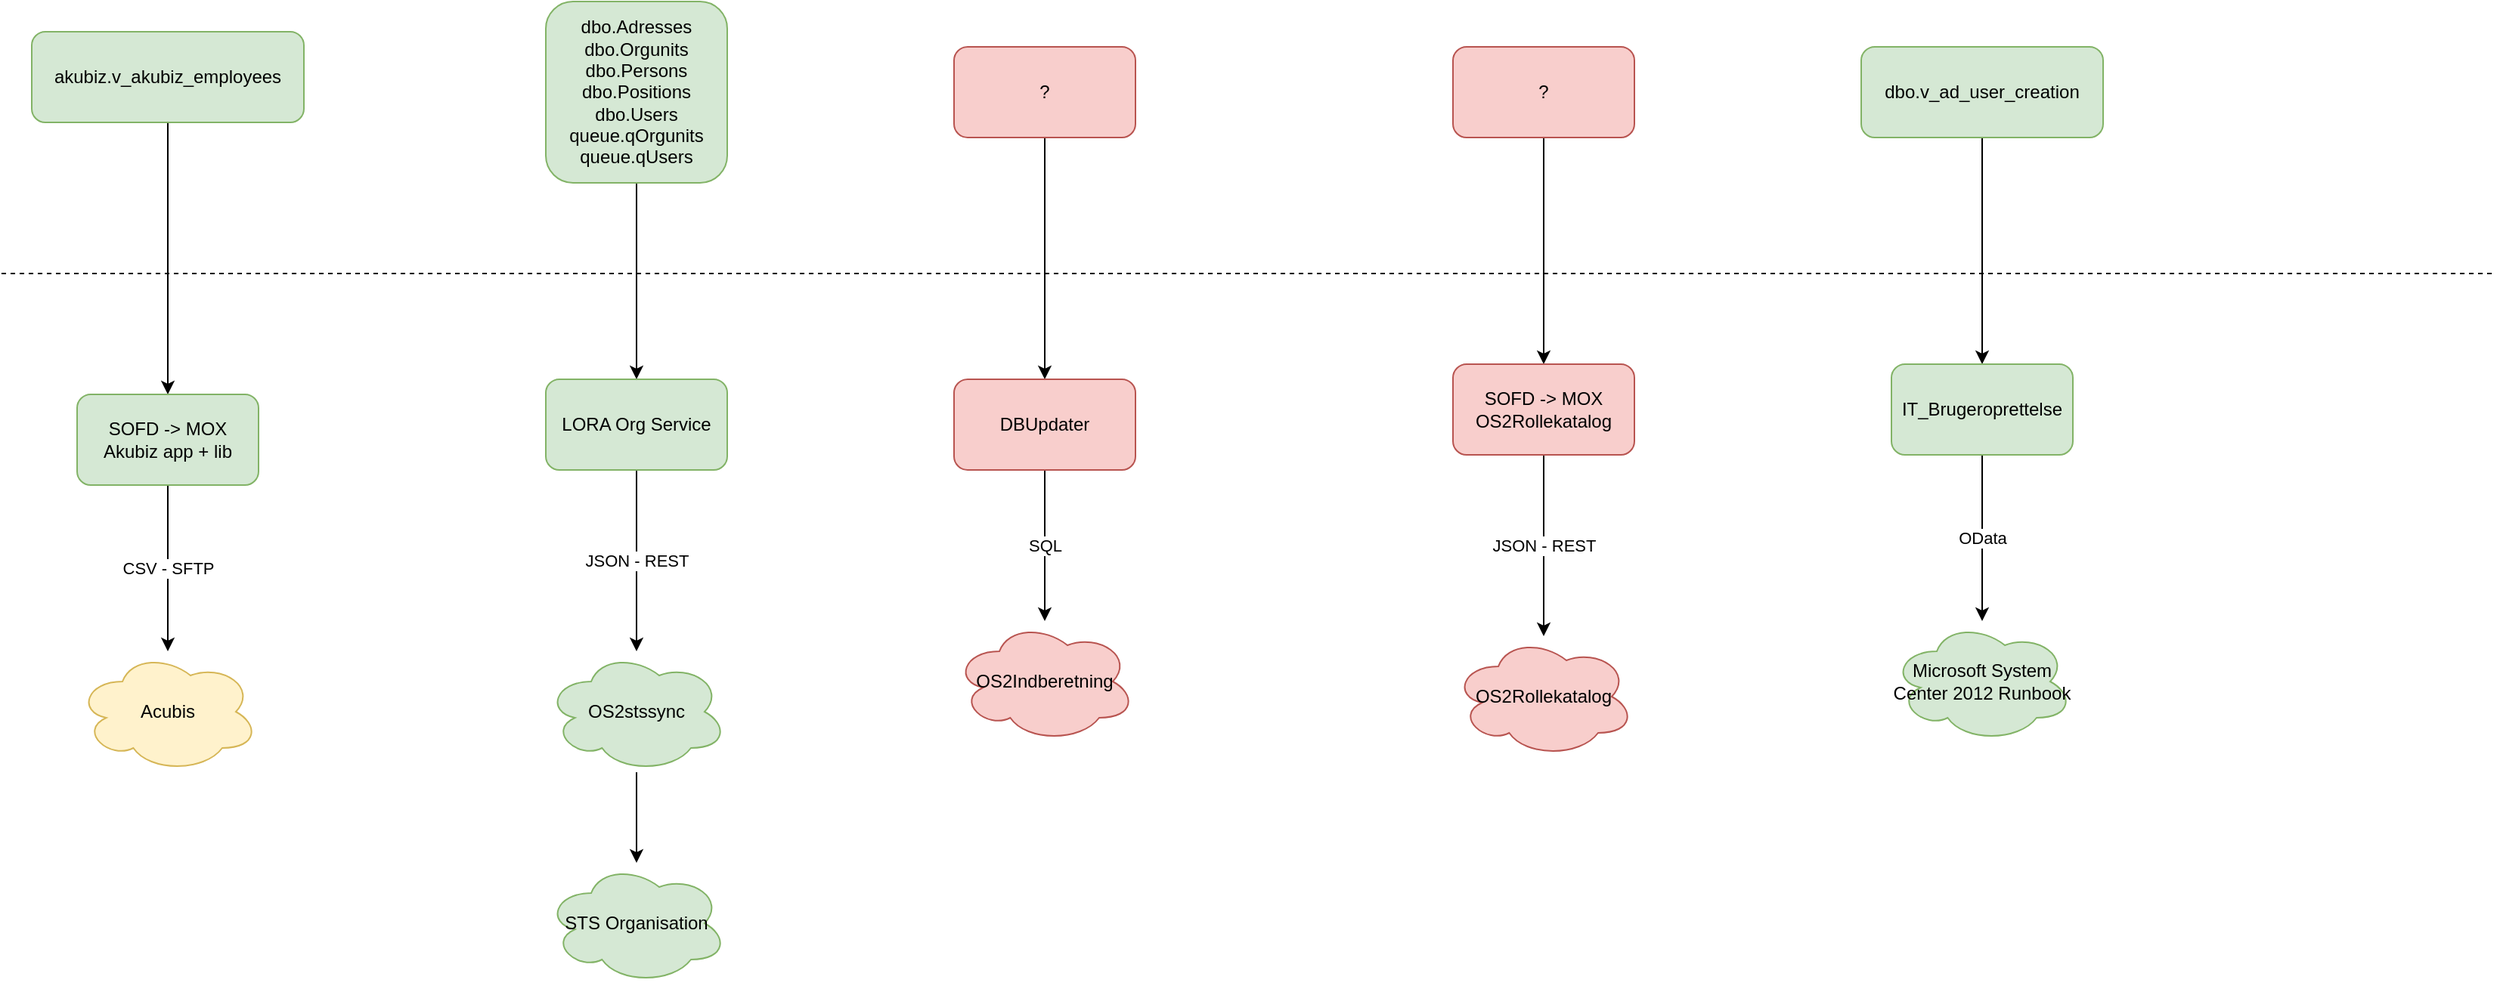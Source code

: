 <mxfile version="10.7.9" type="github"><diagram id="KG_Ls5Qf2pqGlYbRwUBB" name="Page-1"><mxGraphModel dx="1394" dy="771" grid="1" gridSize="10" guides="1" tooltips="1" connect="1" arrows="1" fold="1" page="1" pageScale="1" pageWidth="827" pageHeight="1169" math="0" shadow="0"><root><mxCell id="0"/><mxCell id="1" parent="0"/><mxCell id="2UKlJRxyJHeMJeI0KMfv-2" value="" style="endArrow=none;dashed=1;html=1;" edge="1" parent="1"><mxGeometry width="50" height="50" relative="1" as="geometry"><mxPoint y="200" as="sourcePoint"/><mxPoint x="1650" y="200" as="targetPoint"/></mxGeometry></mxCell><mxCell id="2UKlJRxyJHeMJeI0KMfv-4" value="Acubis" style="ellipse;shape=cloud;whiteSpace=wrap;html=1;fillColor=#fff2cc;strokeColor=#d6b656;" vertex="1" parent="1"><mxGeometry x="50" y="450" width="120" height="80" as="geometry"/></mxCell><mxCell id="2UKlJRxyJHeMJeI0KMfv-8" style="edgeStyle=orthogonalEdgeStyle;rounded=0;orthogonalLoop=1;jettySize=auto;html=1;" edge="1" parent="1" source="2UKlJRxyJHeMJeI0KMfv-5" target="2UKlJRxyJHeMJeI0KMfv-7"><mxGeometry relative="1" as="geometry"/></mxCell><mxCell id="2UKlJRxyJHeMJeI0KMfv-5" value="akubiz.v_akubiz_employees" style="rounded=1;whiteSpace=wrap;html=1;fillColor=#d5e8d4;strokeColor=#82b366;" vertex="1" parent="1"><mxGeometry x="20" y="40" width="180" height="60" as="geometry"/></mxCell><mxCell id="2UKlJRxyJHeMJeI0KMfv-9" value="CSV - SFTP" style="edgeStyle=orthogonalEdgeStyle;rounded=0;orthogonalLoop=1;jettySize=auto;html=1;" edge="1" parent="1" source="2UKlJRxyJHeMJeI0KMfv-7" target="2UKlJRxyJHeMJeI0KMfv-4"><mxGeometry relative="1" as="geometry"/></mxCell><mxCell id="2UKlJRxyJHeMJeI0KMfv-7" value="&lt;div&gt;SOFD -&amp;gt; MOX&lt;/div&gt;&lt;div&gt;Akubiz app + lib&lt;br&gt;&lt;/div&gt;" style="rounded=1;whiteSpace=wrap;html=1;fillColor=#d5e8d4;strokeColor=#82b366;" vertex="1" parent="1"><mxGeometry x="50" y="280" width="120" height="60" as="geometry"/></mxCell><mxCell id="2UKlJRxyJHeMJeI0KMfv-14" style="edgeStyle=orthogonalEdgeStyle;rounded=0;orthogonalLoop=1;jettySize=auto;html=1;" edge="1" parent="1" source="2UKlJRxyJHeMJeI0KMfv-10" target="2UKlJRxyJHeMJeI0KMfv-13"><mxGeometry relative="1" as="geometry"/></mxCell><mxCell id="2UKlJRxyJHeMJeI0KMfv-10" value="&lt;div&gt;dbo.Adresses&lt;/div&gt;&lt;div&gt;dbo.Orgunits&lt;/div&gt;&lt;div&gt;dbo.Persons&lt;/div&gt;&lt;div&gt;dbo.Positions&lt;/div&gt;&lt;div&gt;dbo.Users&lt;/div&gt;&lt;div&gt;queue.qOrgunits&lt;/div&gt;&lt;div&gt;queue.qUsers&lt;br&gt;&lt;/div&gt;" style="rounded=1;whiteSpace=wrap;html=1;fillColor=#d5e8d4;strokeColor=#82b366;" vertex="1" parent="1"><mxGeometry x="360" y="20" width="120" height="120" as="geometry"/></mxCell><mxCell id="2UKlJRxyJHeMJeI0KMfv-17" style="edgeStyle=orthogonalEdgeStyle;rounded=0;orthogonalLoop=1;jettySize=auto;html=1;" edge="1" parent="1" source="2UKlJRxyJHeMJeI0KMfv-12" target="2UKlJRxyJHeMJeI0KMfv-16"><mxGeometry relative="1" as="geometry"/></mxCell><mxCell id="2UKlJRxyJHeMJeI0KMfv-12" value="OS2stssync" style="ellipse;shape=cloud;whiteSpace=wrap;html=1;fillColor=#d5e8d4;strokeColor=#82b366;" vertex="1" parent="1"><mxGeometry x="360" y="450" width="120" height="80" as="geometry"/></mxCell><mxCell id="2UKlJRxyJHeMJeI0KMfv-15" value="JSON - REST" style="edgeStyle=orthogonalEdgeStyle;rounded=0;orthogonalLoop=1;jettySize=auto;html=1;" edge="1" parent="1" source="2UKlJRxyJHeMJeI0KMfv-13" target="2UKlJRxyJHeMJeI0KMfv-12"><mxGeometry relative="1" as="geometry"/></mxCell><mxCell id="2UKlJRxyJHeMJeI0KMfv-13" value="LORA Org Service" style="rounded=1;whiteSpace=wrap;html=1;fillColor=#d5e8d4;strokeColor=#82b366;" vertex="1" parent="1"><mxGeometry x="360" y="270" width="120" height="60" as="geometry"/></mxCell><mxCell id="2UKlJRxyJHeMJeI0KMfv-16" value="STS Organisation" style="ellipse;shape=cloud;whiteSpace=wrap;html=1;fillColor=#d5e8d4;strokeColor=#82b366;" vertex="1" parent="1"><mxGeometry x="360" y="590" width="120" height="80" as="geometry"/></mxCell><mxCell id="2UKlJRxyJHeMJeI0KMfv-20" style="edgeStyle=orthogonalEdgeStyle;rounded=0;orthogonalLoop=1;jettySize=auto;html=1;" edge="1" parent="1" source="2UKlJRxyJHeMJeI0KMfv-18" target="2UKlJRxyJHeMJeI0KMfv-19"><mxGeometry relative="1" as="geometry"/></mxCell><mxCell id="2UKlJRxyJHeMJeI0KMfv-18" value="?" style="rounded=1;whiteSpace=wrap;html=1;fillColor=#f8cecc;strokeColor=#b85450;" vertex="1" parent="1"><mxGeometry x="630" y="50" width="120" height="60" as="geometry"/></mxCell><mxCell id="2UKlJRxyJHeMJeI0KMfv-22" value="SQL" style="edgeStyle=orthogonalEdgeStyle;rounded=0;orthogonalLoop=1;jettySize=auto;html=1;" edge="1" parent="1" source="2UKlJRxyJHeMJeI0KMfv-19" target="2UKlJRxyJHeMJeI0KMfv-21"><mxGeometry relative="1" as="geometry"/></mxCell><mxCell id="2UKlJRxyJHeMJeI0KMfv-19" value="DBUpdater" style="rounded=1;whiteSpace=wrap;html=1;fillColor=#f8cecc;strokeColor=#b85450;" vertex="1" parent="1"><mxGeometry x="630" y="270" width="120" height="60" as="geometry"/></mxCell><mxCell id="2UKlJRxyJHeMJeI0KMfv-21" value="OS2Indberetning" style="ellipse;shape=cloud;whiteSpace=wrap;html=1;fillColor=#f8cecc;strokeColor=#b85450;" vertex="1" parent="1"><mxGeometry x="630" y="430" width="120" height="80" as="geometry"/></mxCell><mxCell id="2UKlJRxyJHeMJeI0KMfv-26" style="edgeStyle=orthogonalEdgeStyle;rounded=0;orthogonalLoop=1;jettySize=auto;html=1;" edge="1" parent="1" source="2UKlJRxyJHeMJeI0KMfv-24" target="2UKlJRxyJHeMJeI0KMfv-25"><mxGeometry relative="1" as="geometry"/></mxCell><mxCell id="2UKlJRxyJHeMJeI0KMfv-24" value="?" style="rounded=1;whiteSpace=wrap;html=1;fillColor=#f8cecc;strokeColor=#b85450;" vertex="1" parent="1"><mxGeometry x="960" y="50" width="120" height="60" as="geometry"/></mxCell><mxCell id="2UKlJRxyJHeMJeI0KMfv-28" value="JSON - REST" style="edgeStyle=orthogonalEdgeStyle;rounded=0;orthogonalLoop=1;jettySize=auto;html=1;" edge="1" parent="1" source="2UKlJRxyJHeMJeI0KMfv-25" target="2UKlJRxyJHeMJeI0KMfv-27"><mxGeometry relative="1" as="geometry"/></mxCell><mxCell id="2UKlJRxyJHeMJeI0KMfv-25" value="&lt;div&gt;SOFD -&amp;gt; MOX&lt;/div&gt;&lt;div&gt;OS2Rollekatalog&lt;br&gt;&lt;/div&gt;" style="rounded=1;whiteSpace=wrap;html=1;fillColor=#f8cecc;strokeColor=#b85450;" vertex="1" parent="1"><mxGeometry x="960" y="260" width="120" height="60" as="geometry"/></mxCell><mxCell id="2UKlJRxyJHeMJeI0KMfv-27" value="OS2Rollekatalog" style="ellipse;shape=cloud;whiteSpace=wrap;html=1;fillColor=#f8cecc;strokeColor=#b85450;" vertex="1" parent="1"><mxGeometry x="960" y="440" width="120" height="80" as="geometry"/></mxCell><mxCell id="2UKlJRxyJHeMJeI0KMfv-31" style="edgeStyle=orthogonalEdgeStyle;rounded=0;orthogonalLoop=1;jettySize=auto;html=1;" edge="1" parent="1" source="2UKlJRxyJHeMJeI0KMfv-29" target="2UKlJRxyJHeMJeI0KMfv-30"><mxGeometry relative="1" as="geometry"/></mxCell><mxCell id="2UKlJRxyJHeMJeI0KMfv-29" value="dbo.v_ad_user_creation" style="rounded=1;whiteSpace=wrap;html=1;fillColor=#d5e8d4;strokeColor=#82b366;" vertex="1" parent="1"><mxGeometry x="1230" y="50" width="160" height="60" as="geometry"/></mxCell><mxCell id="2UKlJRxyJHeMJeI0KMfv-33" value="OData" style="edgeStyle=orthogonalEdgeStyle;rounded=0;orthogonalLoop=1;jettySize=auto;html=1;" edge="1" parent="1" source="2UKlJRxyJHeMJeI0KMfv-30" target="2UKlJRxyJHeMJeI0KMfv-32"><mxGeometry relative="1" as="geometry"/></mxCell><mxCell id="2UKlJRxyJHeMJeI0KMfv-30" value="IT_Brugeroprettelse" style="rounded=1;whiteSpace=wrap;html=1;fillColor=#d5e8d4;strokeColor=#82b366;" vertex="1" parent="1"><mxGeometry x="1250" y="260" width="120" height="60" as="geometry"/></mxCell><mxCell id="2UKlJRxyJHeMJeI0KMfv-32" value="Microsoft System Center 2012 Runbook" style="ellipse;shape=cloud;whiteSpace=wrap;html=1;fillColor=#d5e8d4;strokeColor=#82b366;" vertex="1" parent="1"><mxGeometry x="1250" y="430" width="120" height="80" as="geometry"/></mxCell></root></mxGraphModel></diagram></mxfile>
